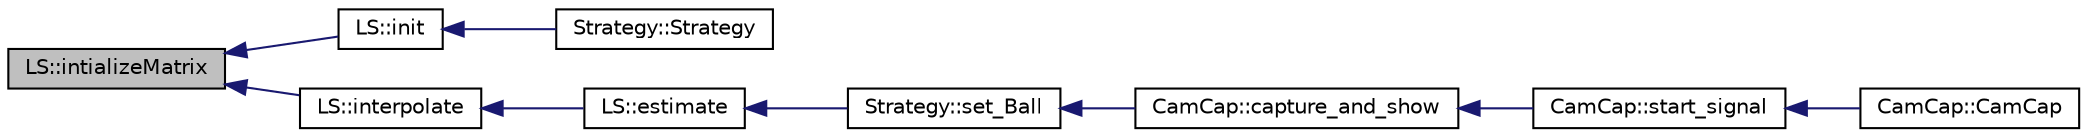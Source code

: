 digraph "LS::intializeMatrix"
{
 // INTERACTIVE_SVG=YES
  edge [fontname="Helvetica",fontsize="10",labelfontname="Helvetica",labelfontsize="10"];
  node [fontname="Helvetica",fontsize="10",shape=record];
  rankdir="LR";
  Node71 [label="LS::intializeMatrix",height=0.2,width=0.4,color="black", fillcolor="grey75", style="filled", fontcolor="black"];
  Node71 -> Node72 [dir="back",color="midnightblue",fontsize="10",style="solid",fontname="Helvetica"];
  Node72 [label="LS::init",height=0.2,width=0.4,color="black", fillcolor="white", style="filled",URL="$class_l_s.html#a8f84bed13c9bf083beac8e5530d8832d"];
  Node72 -> Node73 [dir="back",color="midnightblue",fontsize="10",style="solid",fontname="Helvetica"];
  Node73 [label="Strategy::Strategy",height=0.2,width=0.4,color="black", fillcolor="white", style="filled",URL="$class_strategy.html#a2021a15bbc4f0d13f7b92f8933db2235"];
  Node71 -> Node74 [dir="back",color="midnightblue",fontsize="10",style="solid",fontname="Helvetica"];
  Node74 [label="LS::interpolate",height=0.2,width=0.4,color="black", fillcolor="white", style="filled",URL="$class_l_s.html#a1657c109024e802aee886d293778079f"];
  Node74 -> Node75 [dir="back",color="midnightblue",fontsize="10",style="solid",fontname="Helvetica"];
  Node75 [label="LS::estimate",height=0.2,width=0.4,color="black", fillcolor="white", style="filled",URL="$class_l_s.html#a595c287e25fe0d0d51e7f06a80f8f991"];
  Node75 -> Node76 [dir="back",color="midnightblue",fontsize="10",style="solid",fontname="Helvetica"];
  Node76 [label="Strategy::set_Ball",height=0.2,width=0.4,color="black", fillcolor="white", style="filled",URL="$class_strategy.html#a7119e796ed0218f4e44418fea1efdf49"];
  Node76 -> Node77 [dir="back",color="midnightblue",fontsize="10",style="solid",fontname="Helvetica"];
  Node77 [label="CamCap::capture_and_show",height=0.2,width=0.4,color="black", fillcolor="white", style="filled",URL="$class_cam_cap.html#a87f384c5fec40a0ccfd7833347fec0df",tooltip="Captures camera frames and shows it in the interface. "];
  Node77 -> Node78 [dir="back",color="midnightblue",fontsize="10",style="solid",fontname="Helvetica"];
  Node78 [label="CamCap::start_signal",height=0.2,width=0.4,color="black", fillcolor="white", style="filled",URL="$class_cam_cap.html#ae676e6624dd821ad494a80e68a41e249",tooltip="Interface adjustments after &#39;start&#39; button is clicked. "];
  Node78 -> Node79 [dir="back",color="midnightblue",fontsize="10",style="solid",fontname="Helvetica"];
  Node79 [label="CamCap::CamCap",height=0.2,width=0.4,color="black", fillcolor="white", style="filled",URL="$class_cam_cap.html#afe0db98a5f72bc9b261dcb78e2840da6",tooltip="Constructor of a CamCap object. "];
}
